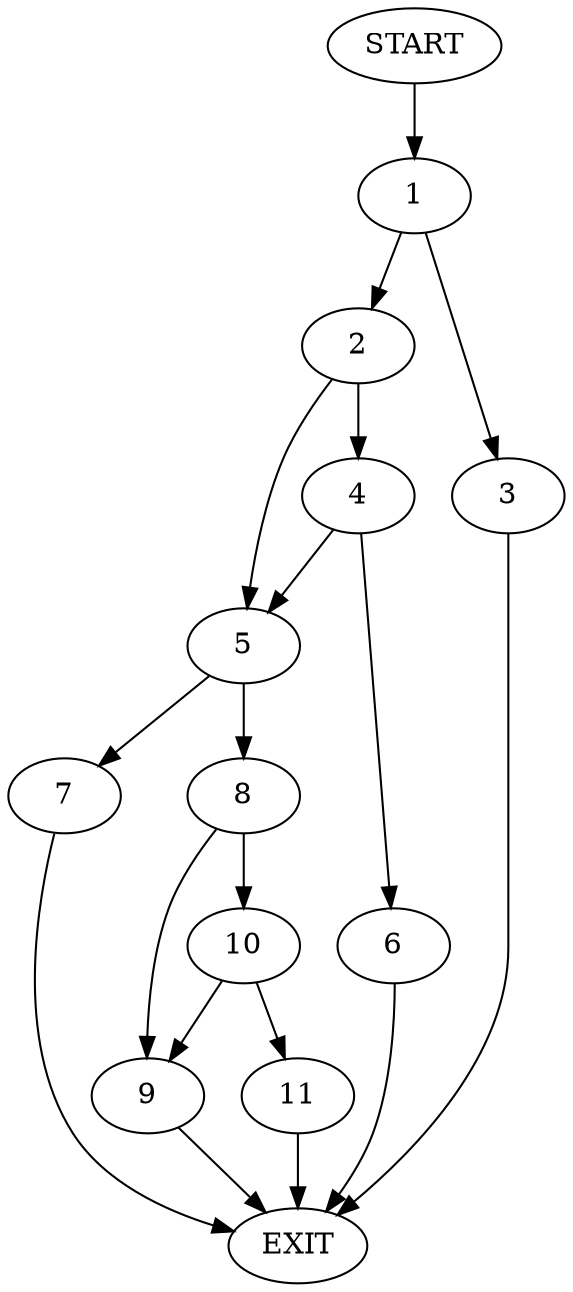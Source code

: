 digraph {
0 [label="START"]
12 [label="EXIT"]
0 -> 1
1 -> 2
1 -> 3
2 -> 4
2 -> 5
3 -> 12
4 -> 6
4 -> 5
5 -> 7
5 -> 8
6 -> 12
7 -> 12
8 -> 9
8 -> 10
9 -> 12
10 -> 9
10 -> 11
11 -> 12
}
